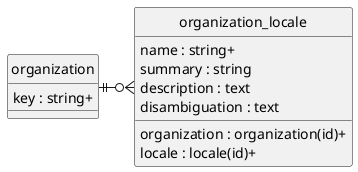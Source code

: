 @startuml uml
skinparam monochrome true
skinparam linetype ortho
hide circle

entity organization {
    key : string+
}

entity organization_locale {
    organization : organization(id)+
    locale : locale(id)+
    name : string+
    summary : string
    description : text
    disambiguation : text
}

organization ||-r-o{ organization_locale

@enduml
